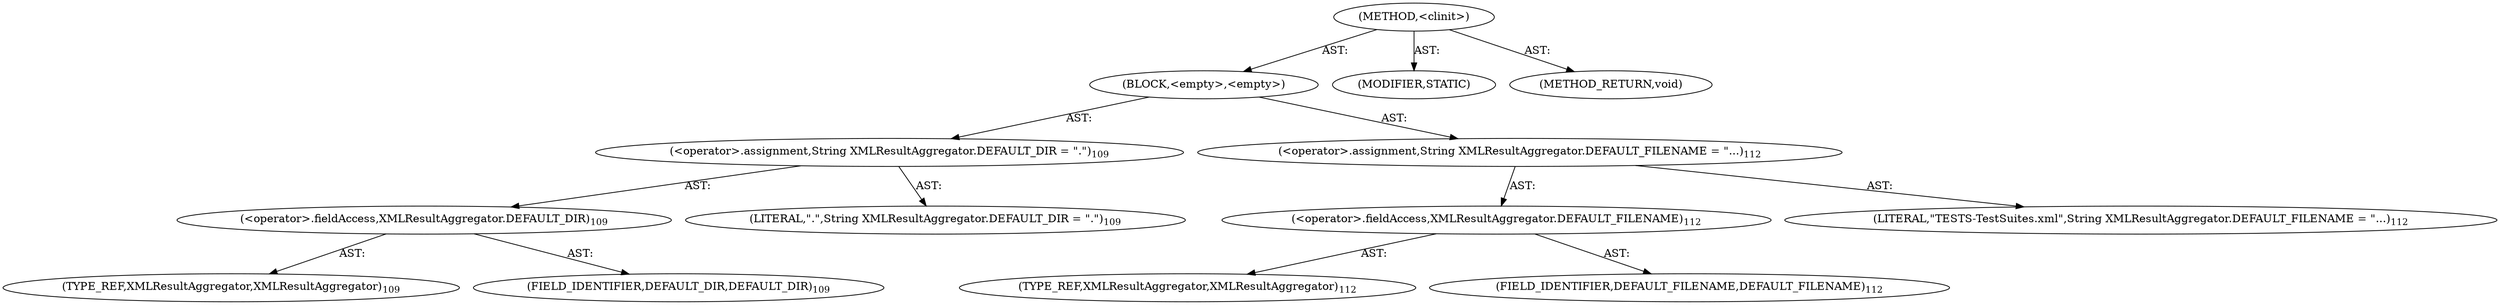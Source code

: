 digraph "&lt;clinit&gt;" {  
"111669149708" [label = <(METHOD,&lt;clinit&gt;)> ]
"25769803816" [label = <(BLOCK,&lt;empty&gt;,&lt;empty&gt;)> ]
"30064771277" [label = <(&lt;operator&gt;.assignment,String XMLResultAggregator.DEFAULT_DIR = &quot;.&quot;)<SUB>109</SUB>> ]
"30064771278" [label = <(&lt;operator&gt;.fieldAccess,XMLResultAggregator.DEFAULT_DIR)<SUB>109</SUB>> ]
"180388626437" [label = <(TYPE_REF,XMLResultAggregator,XMLResultAggregator)<SUB>109</SUB>> ]
"55834574874" [label = <(FIELD_IDENTIFIER,DEFAULT_DIR,DEFAULT_DIR)<SUB>109</SUB>> ]
"90194313250" [label = <(LITERAL,&quot;.&quot;,String XMLResultAggregator.DEFAULT_DIR = &quot;.&quot;)<SUB>109</SUB>> ]
"30064771279" [label = <(&lt;operator&gt;.assignment,String XMLResultAggregator.DEFAULT_FILENAME = &quot;...)<SUB>112</SUB>> ]
"30064771280" [label = <(&lt;operator&gt;.fieldAccess,XMLResultAggregator.DEFAULT_FILENAME)<SUB>112</SUB>> ]
"180388626438" [label = <(TYPE_REF,XMLResultAggregator,XMLResultAggregator)<SUB>112</SUB>> ]
"55834574875" [label = <(FIELD_IDENTIFIER,DEFAULT_FILENAME,DEFAULT_FILENAME)<SUB>112</SUB>> ]
"90194313251" [label = <(LITERAL,&quot;TESTS-TestSuites.xml&quot;,String XMLResultAggregator.DEFAULT_FILENAME = &quot;...)<SUB>112</SUB>> ]
"133143986208" [label = <(MODIFIER,STATIC)> ]
"128849018892" [label = <(METHOD_RETURN,void)> ]
  "111669149708" -> "25769803816"  [ label = "AST: "] 
  "111669149708" -> "133143986208"  [ label = "AST: "] 
  "111669149708" -> "128849018892"  [ label = "AST: "] 
  "25769803816" -> "30064771277"  [ label = "AST: "] 
  "25769803816" -> "30064771279"  [ label = "AST: "] 
  "30064771277" -> "30064771278"  [ label = "AST: "] 
  "30064771277" -> "90194313250"  [ label = "AST: "] 
  "30064771278" -> "180388626437"  [ label = "AST: "] 
  "30064771278" -> "55834574874"  [ label = "AST: "] 
  "30064771279" -> "30064771280"  [ label = "AST: "] 
  "30064771279" -> "90194313251"  [ label = "AST: "] 
  "30064771280" -> "180388626438"  [ label = "AST: "] 
  "30064771280" -> "55834574875"  [ label = "AST: "] 
}
